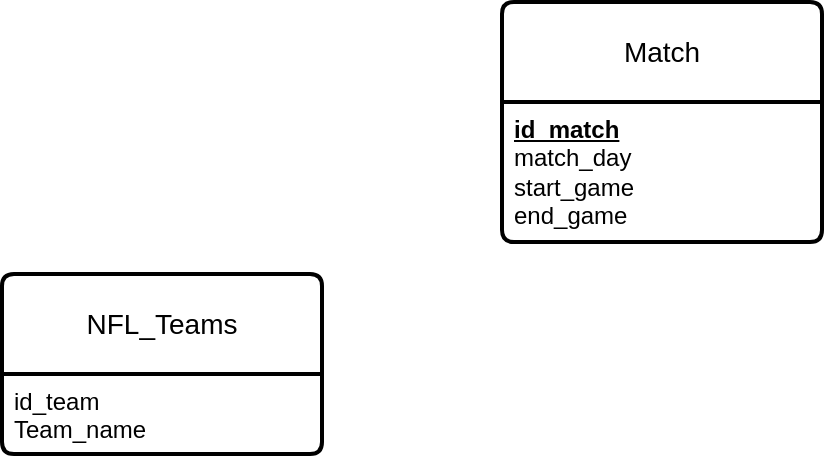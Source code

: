 <mxfile version="21.3.4" type="github">
  <diagram name="Page-1" id="Gw6h3Obzz_ftjXIXXvwf">
    <mxGraphModel dx="1050" dy="511" grid="1" gridSize="10" guides="1" tooltips="1" connect="1" arrows="1" fold="1" page="1" pageScale="1" pageWidth="1169" pageHeight="827" math="0" shadow="0">
      <root>
        <mxCell id="0" />
        <mxCell id="1" parent="0" />
        <mxCell id="wsKt21fqOUYOqHdjAf_r-4" value="Match" style="swimlane;childLayout=stackLayout;horizontal=1;startSize=50;horizontalStack=0;rounded=1;fontSize=14;fontStyle=0;strokeWidth=2;resizeParent=0;resizeLast=1;shadow=0;dashed=0;align=center;arcSize=4;whiteSpace=wrap;html=1;" vertex="1" parent="1">
          <mxGeometry x="380" y="354" width="160" height="120" as="geometry" />
        </mxCell>
        <mxCell id="wsKt21fqOUYOqHdjAf_r-5" value="&lt;div&gt;&lt;b&gt;&lt;u&gt;id_match&lt;/u&gt;&lt;/b&gt;&lt;/div&gt;&lt;div&gt;match_day&lt;br&gt;&lt;/div&gt;&lt;div&gt;start_game&lt;/div&gt;&lt;div&gt;end_game&lt;/div&gt;&lt;div&gt;&lt;br&gt;&lt;/div&gt;&lt;div&gt;&lt;br&gt;&lt;/div&gt;" style="align=left;strokeColor=none;fillColor=none;spacingLeft=4;fontSize=12;verticalAlign=top;resizable=0;rotatable=0;part=1;html=1;" vertex="1" parent="wsKt21fqOUYOqHdjAf_r-4">
          <mxGeometry y="50" width="160" height="70" as="geometry" />
        </mxCell>
        <mxCell id="wsKt21fqOUYOqHdjAf_r-7" value="NFL_Teams" style="swimlane;childLayout=stackLayout;horizontal=1;startSize=50;horizontalStack=0;rounded=1;fontSize=14;fontStyle=0;strokeWidth=2;resizeParent=0;resizeLast=1;shadow=0;dashed=0;align=center;arcSize=4;whiteSpace=wrap;html=1;" vertex="1" parent="1">
          <mxGeometry x="130" y="490" width="160" height="90" as="geometry" />
        </mxCell>
        <mxCell id="wsKt21fqOUYOqHdjAf_r-8" value="&lt;div&gt;id_team&lt;/div&gt;&lt;div&gt;Team_name&lt;/div&gt;&lt;div&gt;&lt;br&gt;&lt;/div&gt;" style="align=left;strokeColor=none;fillColor=none;spacingLeft=4;fontSize=12;verticalAlign=top;resizable=0;rotatable=0;part=1;html=1;" vertex="1" parent="wsKt21fqOUYOqHdjAf_r-7">
          <mxGeometry y="50" width="160" height="40" as="geometry" />
        </mxCell>
      </root>
    </mxGraphModel>
  </diagram>
</mxfile>
